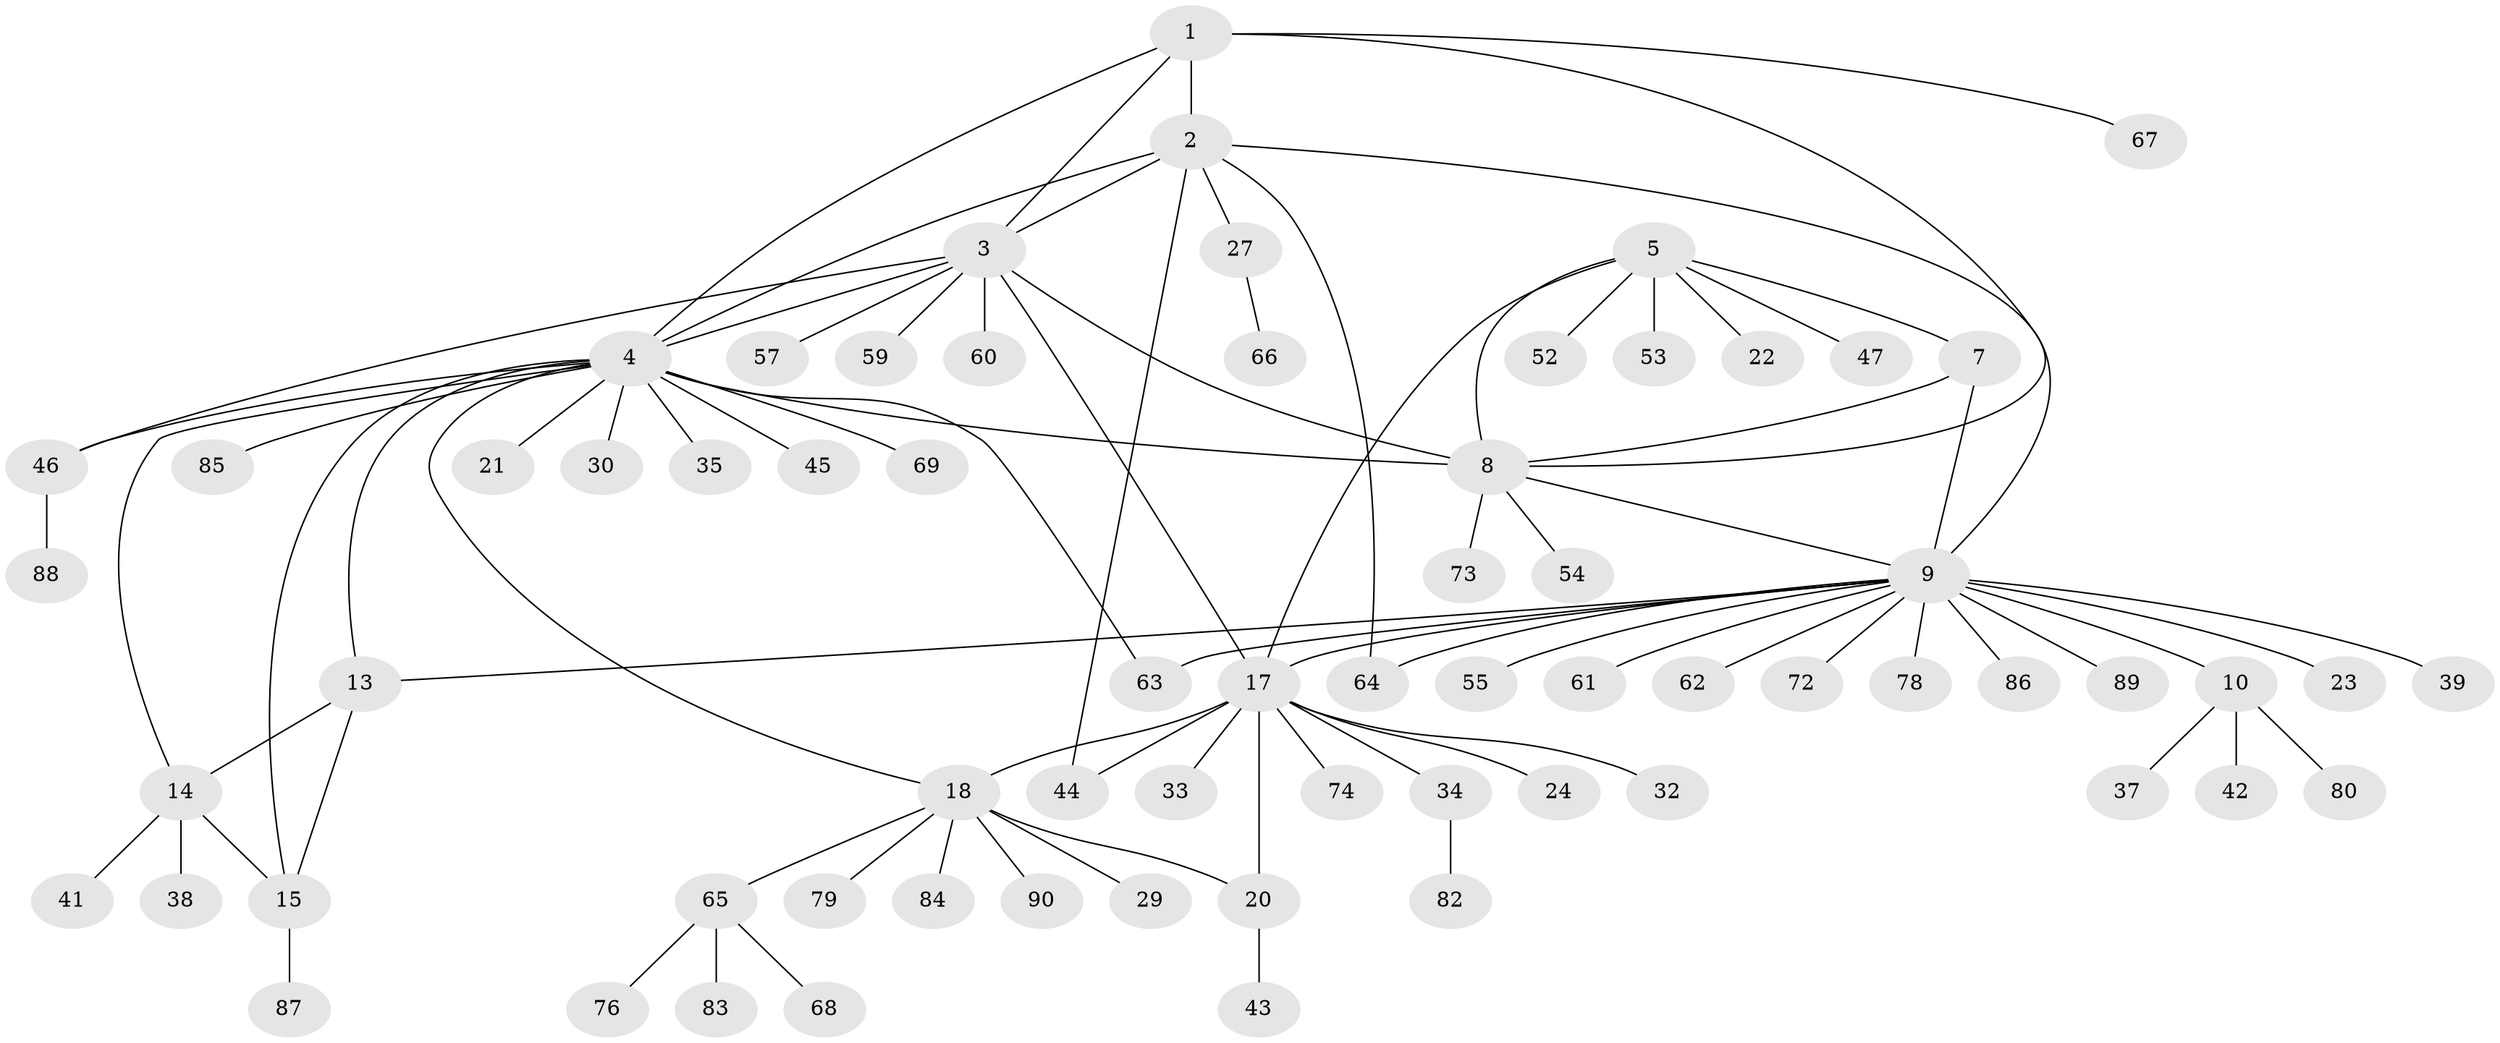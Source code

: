 // Generated by graph-tools (version 1.1) at 2025/52/02/27/25 19:52:15]
// undirected, 68 vertices, 87 edges
graph export_dot {
graph [start="1"]
  node [color=gray90,style=filled];
  1 [super="+58"];
  2 [super="+31"];
  3 [super="+40"];
  4 [super="+16"];
  5 [super="+6"];
  7;
  8 [super="+26"];
  9 [super="+12"];
  10 [super="+11"];
  13;
  14 [super="+36"];
  15 [super="+25"];
  17 [super="+19"];
  18 [super="+28"];
  20;
  21;
  22;
  23;
  24 [super="+81"];
  27 [super="+50"];
  29 [super="+51"];
  30;
  32;
  33 [super="+71"];
  34;
  35;
  37;
  38;
  39;
  41;
  42 [super="+49"];
  43 [super="+75"];
  44 [super="+56"];
  45;
  46 [super="+48"];
  47;
  52;
  53;
  54;
  55;
  57;
  59;
  60;
  61;
  62;
  63;
  64;
  65 [super="+77"];
  66;
  67;
  68;
  69 [super="+70"];
  72;
  73;
  74;
  76;
  78;
  79;
  80;
  82;
  83;
  84;
  85;
  86;
  87;
  88;
  89;
  90;
  1 -- 2;
  1 -- 3;
  1 -- 4;
  1 -- 8;
  1 -- 67;
  2 -- 3;
  2 -- 4;
  2 -- 9;
  2 -- 27;
  2 -- 44;
  2 -- 64;
  3 -- 4;
  3 -- 8;
  3 -- 17;
  3 -- 46;
  3 -- 57;
  3 -- 59;
  3 -- 60;
  4 -- 35;
  4 -- 45;
  4 -- 69;
  4 -- 8;
  4 -- 13;
  4 -- 14;
  4 -- 15;
  4 -- 18;
  4 -- 21;
  4 -- 85;
  4 -- 30;
  4 -- 63;
  4 -- 46;
  5 -- 7 [weight=2];
  5 -- 8 [weight=2];
  5 -- 17;
  5 -- 22;
  5 -- 52;
  5 -- 53;
  5 -- 47;
  7 -- 8;
  7 -- 9;
  8 -- 54;
  8 -- 73;
  8 -- 9;
  9 -- 10 [weight=4];
  9 -- 61;
  9 -- 86;
  9 -- 64;
  9 -- 39;
  9 -- 72;
  9 -- 13;
  9 -- 78;
  9 -- 55;
  9 -- 23;
  9 -- 89;
  9 -- 62;
  9 -- 63;
  9 -- 17;
  10 -- 42;
  10 -- 80;
  10 -- 37;
  13 -- 14;
  13 -- 15;
  14 -- 15;
  14 -- 38;
  14 -- 41;
  15 -- 87;
  17 -- 18 [weight=2];
  17 -- 20 [weight=2];
  17 -- 24;
  17 -- 33;
  17 -- 34;
  17 -- 74;
  17 -- 32;
  17 -- 44 [weight=2];
  18 -- 20;
  18 -- 29;
  18 -- 65;
  18 -- 79;
  18 -- 84;
  18 -- 90;
  20 -- 43;
  27 -- 66;
  34 -- 82;
  46 -- 88;
  65 -- 68;
  65 -- 76;
  65 -- 83;
}
